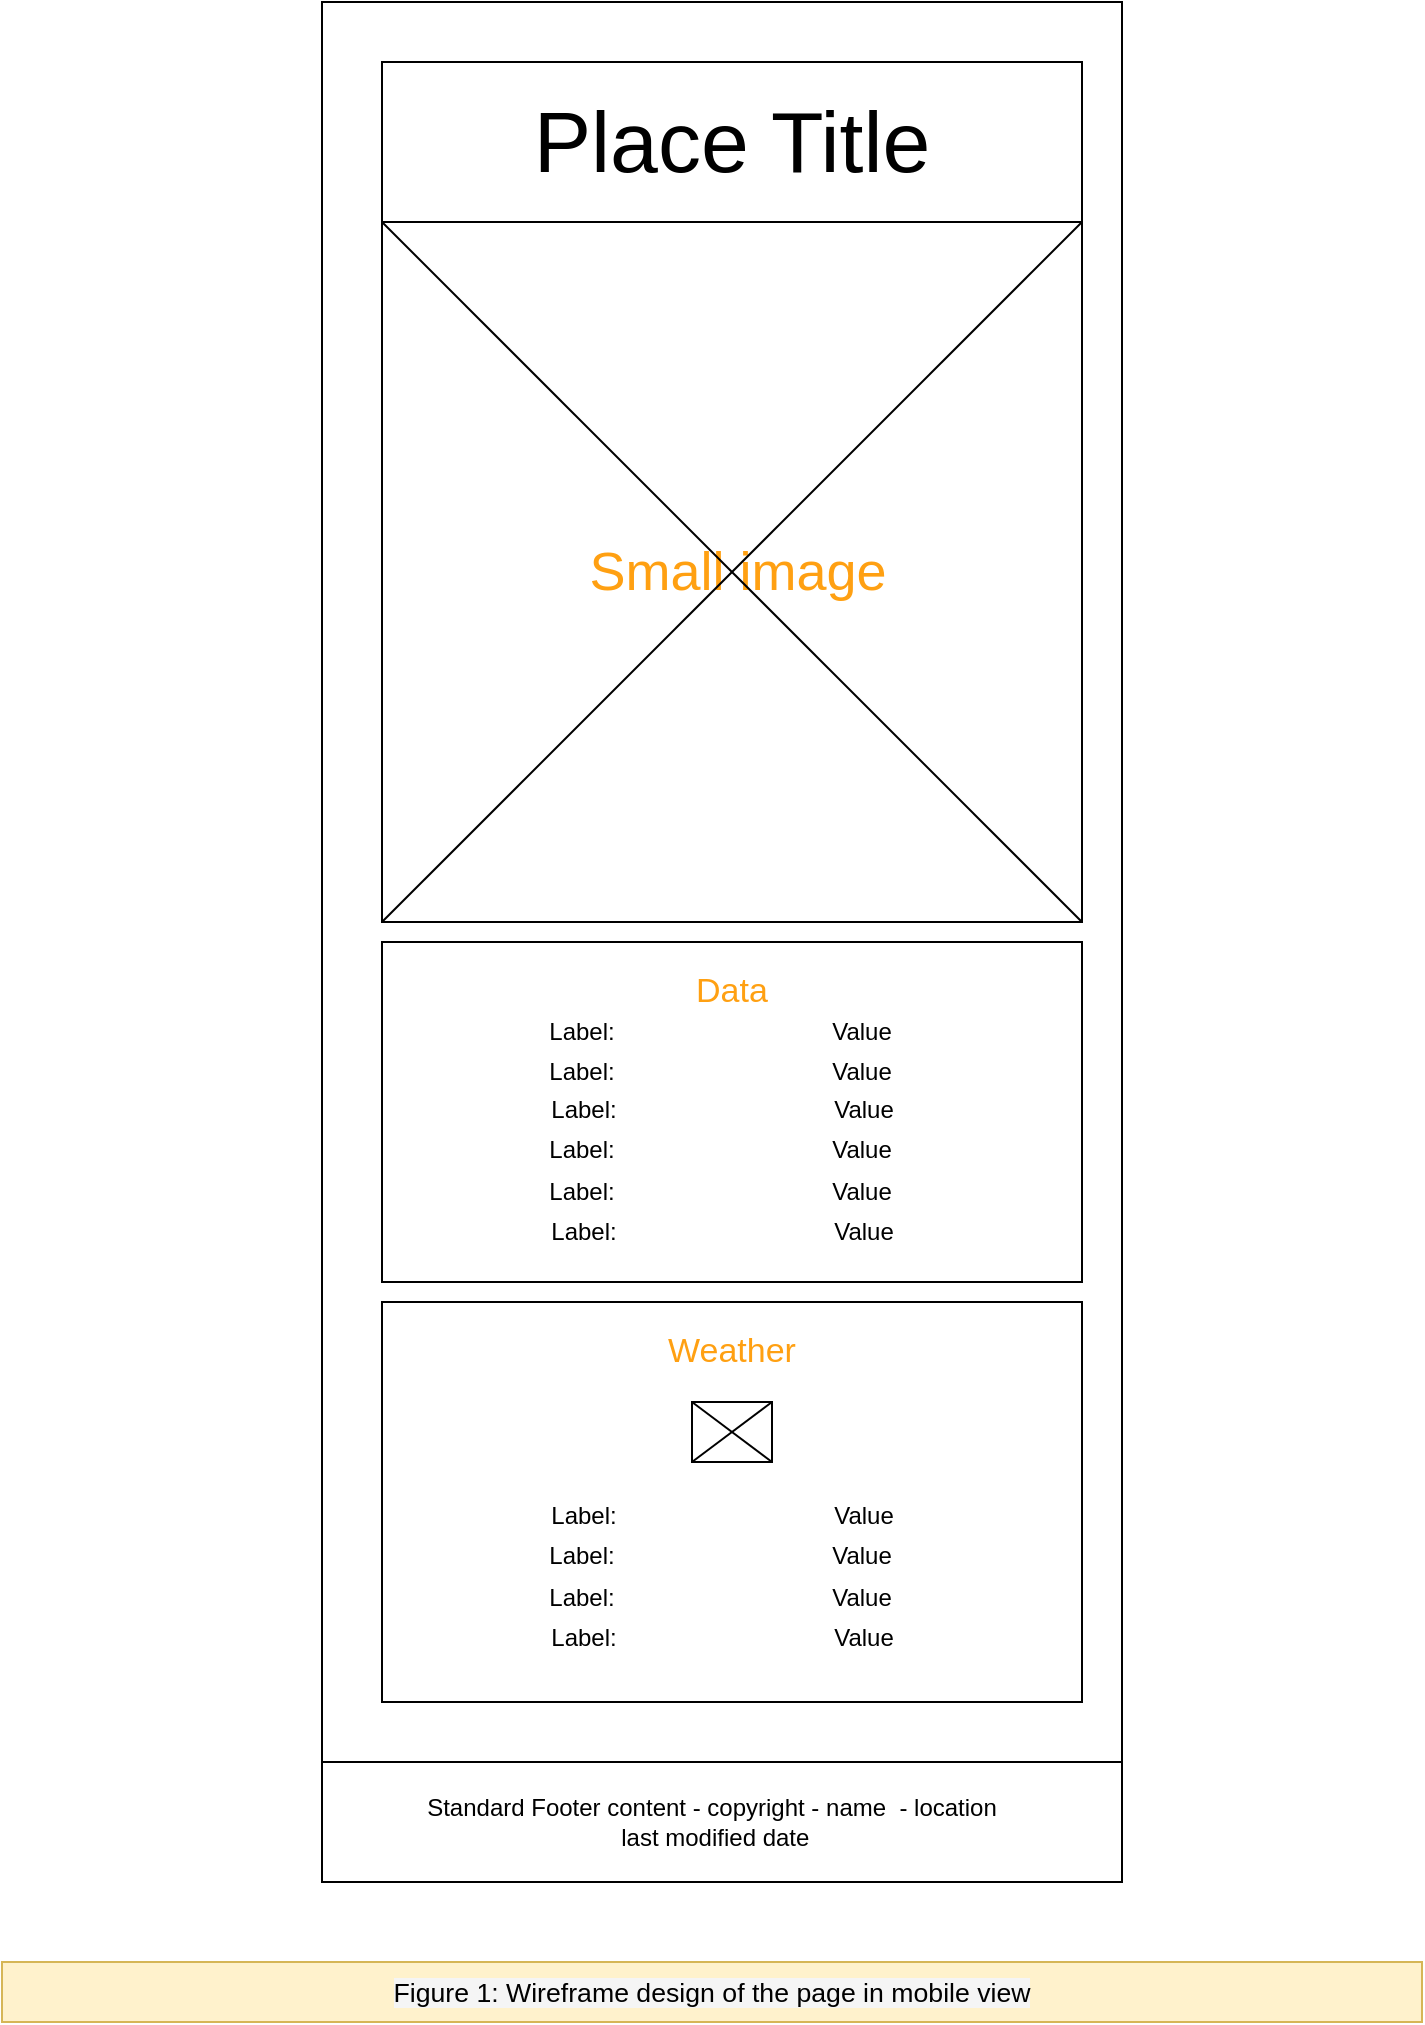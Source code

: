 <mxfile version="24.3.1" type="device">
  <diagram name="Page-1" id="ThDVSC4_weaDmbBVXyPl">
    <mxGraphModel dx="2074" dy="788" grid="1" gridSize="10" guides="1" tooltips="1" connect="1" arrows="1" fold="1" page="1" pageScale="1" pageWidth="850" pageHeight="1100" math="0" shadow="0">
      <root>
        <mxCell id="0" />
        <mxCell id="1" parent="0" />
        <mxCell id="4zdCD1lQylylpMaOrxhL-44" value="" style="rounded=0;whiteSpace=wrap;html=1;fontColor=default;fillColor=none;" vertex="1" parent="1">
          <mxGeometry x="240" y="40" width="400" height="940" as="geometry" />
        </mxCell>
        <mxCell id="4zdCD1lQylylpMaOrxhL-5" value="" style="whiteSpace=wrap;html=1;aspect=fixed;" vertex="1" parent="1">
          <mxGeometry x="270" y="150" width="350" height="350" as="geometry" />
        </mxCell>
        <mxCell id="4zdCD1lQylylpMaOrxhL-1" value="" style="rounded=0;whiteSpace=wrap;html=1;fillColor=none;" vertex="1" parent="1">
          <mxGeometry x="270" y="70" width="350" height="80" as="geometry" />
        </mxCell>
        <mxCell id="4zdCD1lQylylpMaOrxhL-2" value="Place Title" style="text;html=1;align=center;verticalAlign=middle;whiteSpace=wrap;rounded=0;fillColor=default;fontSize=43;" vertex="1" parent="1">
          <mxGeometry x="290" y="85" width="310" height="50" as="geometry" />
        </mxCell>
        <mxCell id="4zdCD1lQylylpMaOrxhL-4" value="Small image" style="text;html=1;align=center;verticalAlign=middle;whiteSpace=wrap;rounded=0;fontSize=27;fontColor=#FFA012;" vertex="1" parent="1">
          <mxGeometry x="368" y="275" width="160" height="100" as="geometry" />
        </mxCell>
        <mxCell id="4zdCD1lQylylpMaOrxhL-6" value="" style="endArrow=none;html=1;rounded=0;exitX=0;exitY=1;exitDx=0;exitDy=0;entryX=1;entryY=0;entryDx=0;entryDy=0;fontColor=#b0b0b0;" edge="1" parent="1" source="4zdCD1lQylylpMaOrxhL-5" target="4zdCD1lQylylpMaOrxhL-5">
          <mxGeometry width="50" height="50" relative="1" as="geometry">
            <mxPoint x="1070" y="260" as="sourcePoint" />
            <mxPoint x="1120" y="210" as="targetPoint" />
          </mxGeometry>
        </mxCell>
        <mxCell id="4zdCD1lQylylpMaOrxhL-7" value="" style="endArrow=none;html=1;rounded=0;entryX=0;entryY=0;entryDx=0;entryDy=0;exitX=1;exitY=1;exitDx=0;exitDy=0;fontColor=#c2c2c2;" edge="1" parent="1" source="4zdCD1lQylylpMaOrxhL-5" target="4zdCD1lQylylpMaOrxhL-5">
          <mxGeometry width="50" height="50" relative="1" as="geometry">
            <mxPoint x="670" y="480" as="sourcePoint" />
            <mxPoint x="720" y="430" as="targetPoint" />
          </mxGeometry>
        </mxCell>
        <mxCell id="4zdCD1lQylylpMaOrxhL-10" value="" style="rounded=0;whiteSpace=wrap;html=1;" vertex="1" parent="1">
          <mxGeometry x="270" y="510" width="350" height="170" as="geometry" />
        </mxCell>
        <mxCell id="4zdCD1lQylylpMaOrxhL-11" value="Data" style="text;html=1;align=center;verticalAlign=middle;whiteSpace=wrap;rounded=0;fontSize=17;fontColor=#FFA012;" vertex="1" parent="1">
          <mxGeometry x="361" y="510" width="168" height="50" as="geometry" />
        </mxCell>
        <mxCell id="4zdCD1lQylylpMaOrxhL-12" value="Label:" style="text;html=1;align=center;verticalAlign=middle;whiteSpace=wrap;rounded=0;" vertex="1" parent="1">
          <mxGeometry x="340" y="540" width="60" height="30" as="geometry" />
        </mxCell>
        <mxCell id="4zdCD1lQylylpMaOrxhL-13" value="Value" style="text;html=1;align=center;verticalAlign=middle;whiteSpace=wrap;rounded=0;" vertex="1" parent="1">
          <mxGeometry x="480" y="540" width="60" height="30" as="geometry" />
        </mxCell>
        <mxCell id="4zdCD1lQylylpMaOrxhL-14" value="Label:" style="text;html=1;align=center;verticalAlign=middle;whiteSpace=wrap;rounded=0;" vertex="1" parent="1">
          <mxGeometry x="340" y="560" width="60" height="30" as="geometry" />
        </mxCell>
        <mxCell id="4zdCD1lQylylpMaOrxhL-15" value="Value" style="text;html=1;align=center;verticalAlign=middle;whiteSpace=wrap;rounded=0;" vertex="1" parent="1">
          <mxGeometry x="480" y="560" width="60" height="30" as="geometry" />
        </mxCell>
        <mxCell id="4zdCD1lQylylpMaOrxhL-16" value="Value" style="text;html=1;align=center;verticalAlign=middle;whiteSpace=wrap;rounded=0;" vertex="1" parent="1">
          <mxGeometry x="481" y="579" width="60" height="30" as="geometry" />
        </mxCell>
        <mxCell id="4zdCD1lQylylpMaOrxhL-17" value="Label:" style="text;html=1;align=center;verticalAlign=middle;whiteSpace=wrap;rounded=0;" vertex="1" parent="1">
          <mxGeometry x="341" y="579" width="60" height="30" as="geometry" />
        </mxCell>
        <mxCell id="4zdCD1lQylylpMaOrxhL-18" value="Value" style="text;html=1;align=center;verticalAlign=middle;whiteSpace=wrap;rounded=0;" vertex="1" parent="1">
          <mxGeometry x="480" y="599" width="60" height="30" as="geometry" />
        </mxCell>
        <mxCell id="4zdCD1lQylylpMaOrxhL-19" value="Label:" style="text;html=1;align=center;verticalAlign=middle;whiteSpace=wrap;rounded=0;" vertex="1" parent="1">
          <mxGeometry x="340" y="599" width="60" height="30" as="geometry" />
        </mxCell>
        <mxCell id="4zdCD1lQylylpMaOrxhL-20" value="Value" style="text;html=1;align=center;verticalAlign=middle;whiteSpace=wrap;rounded=0;" vertex="1" parent="1">
          <mxGeometry x="480" y="620" width="60" height="30" as="geometry" />
        </mxCell>
        <mxCell id="4zdCD1lQylylpMaOrxhL-21" value="Label:" style="text;html=1;align=center;verticalAlign=middle;whiteSpace=wrap;rounded=0;" vertex="1" parent="1">
          <mxGeometry x="340" y="620" width="60" height="30" as="geometry" />
        </mxCell>
        <mxCell id="4zdCD1lQylylpMaOrxhL-22" value="Value" style="text;html=1;align=center;verticalAlign=middle;whiteSpace=wrap;rounded=0;" vertex="1" parent="1">
          <mxGeometry x="481" y="640" width="60" height="30" as="geometry" />
        </mxCell>
        <mxCell id="4zdCD1lQylylpMaOrxhL-23" value="Label:" style="text;html=1;align=center;verticalAlign=middle;whiteSpace=wrap;rounded=0;" vertex="1" parent="1">
          <mxGeometry x="341" y="640" width="60" height="30" as="geometry" />
        </mxCell>
        <mxCell id="4zdCD1lQylylpMaOrxhL-24" value="" style="rounded=0;whiteSpace=wrap;html=1;" vertex="1" parent="1">
          <mxGeometry x="270" y="690" width="350" height="200" as="geometry" />
        </mxCell>
        <mxCell id="4zdCD1lQylylpMaOrxhL-25" value="Weather" style="text;html=1;align=center;verticalAlign=middle;whiteSpace=wrap;rounded=0;fontSize=17;fontColor=#FFA012;" vertex="1" parent="1">
          <mxGeometry x="361" y="690" width="168" height="50" as="geometry" />
        </mxCell>
        <mxCell id="4zdCD1lQylylpMaOrxhL-30" value="Value" style="text;html=1;align=center;verticalAlign=middle;whiteSpace=wrap;rounded=0;" vertex="1" parent="1">
          <mxGeometry x="481" y="782" width="60" height="30" as="geometry" />
        </mxCell>
        <mxCell id="4zdCD1lQylylpMaOrxhL-31" value="Label:" style="text;html=1;align=center;verticalAlign=middle;whiteSpace=wrap;rounded=0;" vertex="1" parent="1">
          <mxGeometry x="341" y="782" width="60" height="30" as="geometry" />
        </mxCell>
        <mxCell id="4zdCD1lQylylpMaOrxhL-32" value="Value" style="text;html=1;align=center;verticalAlign=middle;whiteSpace=wrap;rounded=0;" vertex="1" parent="1">
          <mxGeometry x="480" y="802" width="60" height="30" as="geometry" />
        </mxCell>
        <mxCell id="4zdCD1lQylylpMaOrxhL-33" value="Label:" style="text;html=1;align=center;verticalAlign=middle;whiteSpace=wrap;rounded=0;" vertex="1" parent="1">
          <mxGeometry x="340" y="802" width="60" height="30" as="geometry" />
        </mxCell>
        <mxCell id="4zdCD1lQylylpMaOrxhL-34" value="Value" style="text;html=1;align=center;verticalAlign=middle;whiteSpace=wrap;rounded=0;" vertex="1" parent="1">
          <mxGeometry x="480" y="823" width="60" height="30" as="geometry" />
        </mxCell>
        <mxCell id="4zdCD1lQylylpMaOrxhL-35" value="Label:" style="text;html=1;align=center;verticalAlign=middle;whiteSpace=wrap;rounded=0;" vertex="1" parent="1">
          <mxGeometry x="340" y="823" width="60" height="30" as="geometry" />
        </mxCell>
        <mxCell id="4zdCD1lQylylpMaOrxhL-36" value="Value" style="text;html=1;align=center;verticalAlign=middle;whiteSpace=wrap;rounded=0;" vertex="1" parent="1">
          <mxGeometry x="481" y="843" width="60" height="30" as="geometry" />
        </mxCell>
        <mxCell id="4zdCD1lQylylpMaOrxhL-37" value="Label:" style="text;html=1;align=center;verticalAlign=middle;whiteSpace=wrap;rounded=0;" vertex="1" parent="1">
          <mxGeometry x="341" y="843" width="60" height="30" as="geometry" />
        </mxCell>
        <mxCell id="4zdCD1lQylylpMaOrxhL-39" value="" style="rounded=0;whiteSpace=wrap;html=1;" vertex="1" parent="1">
          <mxGeometry x="425" y="740" width="40" height="30" as="geometry" />
        </mxCell>
        <mxCell id="4zdCD1lQylylpMaOrxhL-41" value="" style="endArrow=none;html=1;rounded=0;exitX=0;exitY=1;exitDx=0;exitDy=0;entryX=1;entryY=0;entryDx=0;entryDy=0;" edge="1" parent="1" source="4zdCD1lQylylpMaOrxhL-39" target="4zdCD1lQylylpMaOrxhL-39">
          <mxGeometry width="50" height="50" relative="1" as="geometry">
            <mxPoint x="730" y="710" as="sourcePoint" />
            <mxPoint x="470" y="740" as="targetPoint" />
          </mxGeometry>
        </mxCell>
        <mxCell id="4zdCD1lQylylpMaOrxhL-42" value="" style="endArrow=none;html=1;rounded=0;exitX=1;exitY=1;exitDx=0;exitDy=0;entryX=0;entryY=0;entryDx=0;entryDy=0;" edge="1" parent="1" source="4zdCD1lQylylpMaOrxhL-39" target="4zdCD1lQylylpMaOrxhL-39">
          <mxGeometry width="50" height="50" relative="1" as="geometry">
            <mxPoint x="435" y="780" as="sourcePoint" />
            <mxPoint x="475" y="754" as="targetPoint" />
          </mxGeometry>
        </mxCell>
        <mxCell id="4zdCD1lQylylpMaOrxhL-43" value="" style="rounded=0;whiteSpace=wrap;html=1;" vertex="1" parent="1">
          <mxGeometry x="240" y="920" width="400" height="60" as="geometry" />
        </mxCell>
        <mxCell id="4zdCD1lQylylpMaOrxhL-45" value="Standard Footer content - copyright - name&amp;nbsp; -&amp;nbsp;&lt;span style=&quot;background-color: initial;&quot;&gt;location&lt;/span&gt;&lt;div&gt;&lt;span style=&quot;background-color: initial;&quot;&gt;&amp;nbsp;last modified date&lt;/span&gt;&lt;/div&gt;" style="text;html=1;align=center;verticalAlign=middle;whiteSpace=wrap;rounded=0;" vertex="1" parent="1">
          <mxGeometry x="260" y="930" width="350" height="40" as="geometry" />
        </mxCell>
        <mxCell id="4zdCD1lQylylpMaOrxhL-46" value="&lt;span style=&quot;font-family: Montserrat, Helvetica, sans-serif; font-size: 13.333px; background-color: rgb(245, 245, 245);&quot;&gt;Figure 1: Wireframe design of the page in mobile view&lt;/span&gt;" style="text;html=1;align=center;verticalAlign=middle;whiteSpace=wrap;rounded=0;fillColor=#fff2cc;strokeColor=#d6b656;" vertex="1" parent="1">
          <mxGeometry x="80" y="1020" width="710" height="30" as="geometry" />
        </mxCell>
      </root>
    </mxGraphModel>
  </diagram>
</mxfile>

